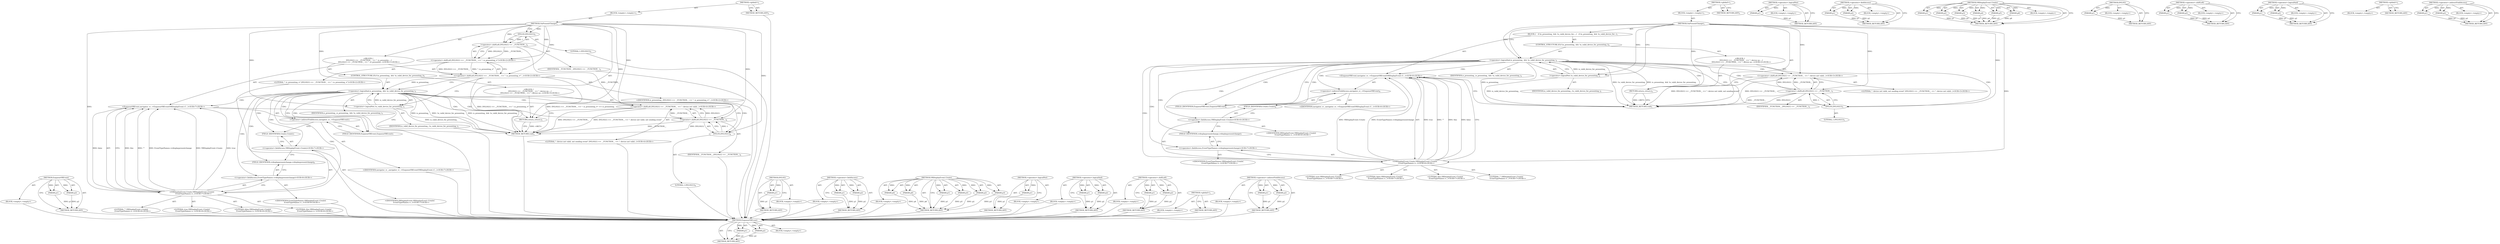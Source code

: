 digraph "&lt;operator&gt;.indirectFieldAccess" {
vulnerable_81 [label=<(METHOD,EnqueueVREvent)>];
vulnerable_82 [label=<(PARAM,p1)>];
vulnerable_83 [label=<(PARAM,p2)>];
vulnerable_84 [label=<(BLOCK,&lt;empty&gt;,&lt;empty&gt;)>];
vulnerable_85 [label=<(METHOD_RETURN,ANY)>];
vulnerable_6 [label=<(METHOD,&lt;global&gt;)<SUB>1</SUB>>];
vulnerable_7 [label=<(BLOCK,&lt;empty&gt;,&lt;empty&gt;)<SUB>1</SUB>>];
vulnerable_8 [label=<(METHOD,OnPresentChange)<SUB>1</SUB>>];
vulnerable_9 [label=<(BLOCK,{
   if (is_presenting_ &amp;&amp; !is_valid_device_for...,{
   if (is_presenting_ &amp;&amp; !is_valid_device_for...)<SUB>1</SUB>>];
vulnerable_10 [label=<(CONTROL_STRUCTURE,IF,if (is_presenting_ &amp;&amp; !is_valid_device_for_presenting_))<SUB>2</SUB>>];
vulnerable_11 [label=<(&lt;operator&gt;.logicalAnd,is_presenting_ &amp;&amp; !is_valid_device_for_presenting_)<SUB>2</SUB>>];
vulnerable_12 [label=<(IDENTIFIER,is_presenting_,is_presenting_ &amp;&amp; !is_valid_device_for_presenting_)<SUB>2</SUB>>];
vulnerable_13 [label=<(&lt;operator&gt;.logicalNot,!is_valid_device_for_presenting_)<SUB>2</SUB>>];
vulnerable_14 [label=<(IDENTIFIER,is_valid_device_for_presenting_,!is_valid_device_for_presenting_)<SUB>2</SUB>>];
vulnerable_15 [label="<(BLOCK,{
     DVLOG(1) &lt;&lt; __FUNCTION__ &lt;&lt; &quot;: device no...,{
     DVLOG(1) &lt;&lt; __FUNCTION__ &lt;&lt; &quot;: device no...)<SUB>2</SUB>>"];
vulnerable_16 [label="<(&lt;operator&gt;.shiftLeft,DVLOG(1) &lt;&lt; __FUNCTION__ &lt;&lt; &quot;: device not valid...)<SUB>3</SUB>>"];
vulnerable_17 [label=<(&lt;operator&gt;.shiftLeft,DVLOG(1) &lt;&lt; __FUNCTION__)<SUB>3</SUB>>];
vulnerable_18 [label=<(DVLOG,DVLOG(1))<SUB>3</SUB>>];
vulnerable_19 [label=<(LITERAL,1,DVLOG(1))<SUB>3</SUB>>];
vulnerable_20 [label=<(IDENTIFIER,__FUNCTION__,DVLOG(1) &lt;&lt; __FUNCTION__)<SUB>3</SUB>>];
vulnerable_21 [label="<(LITERAL,&quot;: device not valid, not sending event&quot;,DVLOG(1) &lt;&lt; __FUNCTION__ &lt;&lt; &quot;: device not valid...)<SUB>3</SUB>>"];
vulnerable_22 [label=<(RETURN,return;,return;)<SUB>4</SUB>>];
vulnerable_23 [label="<(EnqueueVREvent,navigator_vr_-&gt;EnqueueVREvent(VRDisplayEvent::C...)<SUB>6</SUB>>"];
vulnerable_24 [label=<(&lt;operator&gt;.indirectFieldAccess,navigator_vr_-&gt;EnqueueVREvent)<SUB>6</SUB>>];
vulnerable_25 [label="<(IDENTIFIER,navigator_vr_,navigator_vr_-&gt;EnqueueVREvent(VRDisplayEvent::C...)<SUB>6</SUB>>"];
vulnerable_26 [label=<(FIELD_IDENTIFIER,EnqueueVREvent,EnqueueVREvent)<SUB>6</SUB>>];
vulnerable_27 [label="<(VRDisplayEvent.Create,VRDisplayEvent::Create(
      EventTypeNames::v...)<SUB>6</SUB>>"];
vulnerable_28 [label="<(&lt;operator&gt;.fieldAccess,VRDisplayEvent::Create)<SUB>6</SUB>>"];
vulnerable_29 [label="<(IDENTIFIER,VRDisplayEvent,VRDisplayEvent::Create(
      EventTypeNames::v...)<SUB>6</SUB>>"];
vulnerable_30 [label=<(FIELD_IDENTIFIER,Create,Create)<SUB>6</SUB>>];
vulnerable_31 [label="<(&lt;operator&gt;.fieldAccess,EventTypeNames::vrdisplaypresentchange)<SUB>7</SUB>>"];
vulnerable_32 [label="<(IDENTIFIER,EventTypeNames,VRDisplayEvent::Create(
      EventTypeNames::v...)<SUB>7</SUB>>"];
vulnerable_33 [label=<(FIELD_IDENTIFIER,vrdisplaypresentchange,vrdisplaypresentchange)<SUB>7</SUB>>];
vulnerable_34 [label="<(LITERAL,true,VRDisplayEvent::Create(
      EventTypeNames::v...)<SUB>7</SUB>>"];
vulnerable_35 [label="<(LITERAL,false,VRDisplayEvent::Create(
      EventTypeNames::v...)<SUB>7</SUB>>"];
vulnerable_36 [label="<(LITERAL,this,VRDisplayEvent::Create(
      EventTypeNames::v...)<SUB>7</SUB>>"];
vulnerable_37 [label="<(LITERAL,&quot;&quot;,VRDisplayEvent::Create(
      EventTypeNames::v...)<SUB>7</SUB>>"];
vulnerable_38 [label=<(METHOD_RETURN,void)<SUB>1</SUB>>];
vulnerable_40 [label=<(METHOD_RETURN,ANY)<SUB>1</SUB>>];
vulnerable_68 [label=<(METHOD,&lt;operator&gt;.logicalNot)>];
vulnerable_69 [label=<(PARAM,p1)>];
vulnerable_70 [label=<(BLOCK,&lt;empty&gt;,&lt;empty&gt;)>];
vulnerable_71 [label=<(METHOD_RETURN,ANY)>];
vulnerable_100 [label=<(METHOD,&lt;operator&gt;.fieldAccess)>];
vulnerable_101 [label=<(PARAM,p1)>];
vulnerable_102 [label=<(PARAM,p2)>];
vulnerable_103 [label=<(BLOCK,&lt;empty&gt;,&lt;empty&gt;)>];
vulnerable_104 [label=<(METHOD_RETURN,ANY)>];
vulnerable_91 [label=<(METHOD,VRDisplayEvent.Create)>];
vulnerable_92 [label=<(PARAM,p1)>];
vulnerable_93 [label=<(PARAM,p2)>];
vulnerable_94 [label=<(PARAM,p3)>];
vulnerable_95 [label=<(PARAM,p4)>];
vulnerable_96 [label=<(PARAM,p5)>];
vulnerable_97 [label=<(PARAM,p6)>];
vulnerable_98 [label=<(BLOCK,&lt;empty&gt;,&lt;empty&gt;)>];
vulnerable_99 [label=<(METHOD_RETURN,ANY)>];
vulnerable_77 [label=<(METHOD,DVLOG)>];
vulnerable_78 [label=<(PARAM,p1)>];
vulnerable_79 [label=<(BLOCK,&lt;empty&gt;,&lt;empty&gt;)>];
vulnerable_80 [label=<(METHOD_RETURN,ANY)>];
vulnerable_72 [label=<(METHOD,&lt;operator&gt;.shiftLeft)>];
vulnerable_73 [label=<(PARAM,p1)>];
vulnerable_74 [label=<(PARAM,p2)>];
vulnerable_75 [label=<(BLOCK,&lt;empty&gt;,&lt;empty&gt;)>];
vulnerable_76 [label=<(METHOD_RETURN,ANY)>];
vulnerable_63 [label=<(METHOD,&lt;operator&gt;.logicalAnd)>];
vulnerable_64 [label=<(PARAM,p1)>];
vulnerable_65 [label=<(PARAM,p2)>];
vulnerable_66 [label=<(BLOCK,&lt;empty&gt;,&lt;empty&gt;)>];
vulnerable_67 [label=<(METHOD_RETURN,ANY)>];
vulnerable_57 [label=<(METHOD,&lt;global&gt;)<SUB>1</SUB>>];
vulnerable_58 [label=<(BLOCK,&lt;empty&gt;,&lt;empty&gt;)>];
vulnerable_59 [label=<(METHOD_RETURN,ANY)>];
vulnerable_86 [label=<(METHOD,&lt;operator&gt;.indirectFieldAccess)>];
vulnerable_87 [label=<(PARAM,p1)>];
vulnerable_88 [label=<(PARAM,p2)>];
vulnerable_89 [label=<(BLOCK,&lt;empty&gt;,&lt;empty&gt;)>];
vulnerable_90 [label=<(METHOD_RETURN,ANY)>];
fixed_91 [label=<(METHOD,EnqueueVREvent)>];
fixed_92 [label=<(PARAM,p1)>];
fixed_93 [label=<(PARAM,p2)>];
fixed_94 [label=<(BLOCK,&lt;empty&gt;,&lt;empty&gt;)>];
fixed_95 [label=<(METHOD_RETURN,ANY)>];
fixed_6 [label=<(METHOD,&lt;global&gt;)<SUB>1</SUB>>];
fixed_7 [label=<(BLOCK,&lt;empty&gt;,&lt;empty&gt;)<SUB>1</SUB>>];
fixed_8 [label=<(METHOD,OnPresentChange)<SUB>1</SUB>>];
fixed_9 [label="<(BLOCK,{
  DVLOG(1) &lt;&lt; __FUNCTION__ &lt;&lt; &quot;: is_presentin...,{
  DVLOG(1) &lt;&lt; __FUNCTION__ &lt;&lt; &quot;: is_presentin...)<SUB>1</SUB>>"];
fixed_10 [label="<(&lt;operator&gt;.shiftLeft,DVLOG(1) &lt;&lt; __FUNCTION__ &lt;&lt; &quot;: is_presenting_=&quot;...)<SUB>2</SUB>>"];
fixed_11 [label="<(&lt;operator&gt;.shiftLeft,DVLOG(1) &lt;&lt; __FUNCTION__ &lt;&lt; &quot;: is_presenting_=&quot;)<SUB>2</SUB>>"];
fixed_12 [label=<(&lt;operator&gt;.shiftLeft,DVLOG(1) &lt;&lt; __FUNCTION__)<SUB>2</SUB>>];
fixed_13 [label=<(DVLOG,DVLOG(1))<SUB>2</SUB>>];
fixed_14 [label=<(LITERAL,1,DVLOG(1))<SUB>2</SUB>>];
fixed_15 [label=<(IDENTIFIER,__FUNCTION__,DVLOG(1) &lt;&lt; __FUNCTION__)<SUB>2</SUB>>];
fixed_16 [label="<(LITERAL,&quot;: is_presenting_=&quot;,DVLOG(1) &lt;&lt; __FUNCTION__ &lt;&lt; &quot;: is_presenting_=&quot;)<SUB>2</SUB>>"];
fixed_17 [label="<(IDENTIFIER,is_presenting_,DVLOG(1) &lt;&lt; __FUNCTION__ &lt;&lt; &quot;: is_presenting_=&quot;...)<SUB>2</SUB>>"];
fixed_18 [label=<(CONTROL_STRUCTURE,IF,if (is_presenting_ &amp;&amp; !is_valid_device_for_presenting_))<SUB>3</SUB>>];
fixed_19 [label=<(&lt;operator&gt;.logicalAnd,is_presenting_ &amp;&amp; !is_valid_device_for_presenting_)<SUB>3</SUB>>];
fixed_20 [label=<(IDENTIFIER,is_presenting_,is_presenting_ &amp;&amp; !is_valid_device_for_presenting_)<SUB>3</SUB>>];
fixed_21 [label=<(&lt;operator&gt;.logicalNot,!is_valid_device_for_presenting_)<SUB>3</SUB>>];
fixed_22 [label=<(IDENTIFIER,is_valid_device_for_presenting_,!is_valid_device_for_presenting_)<SUB>3</SUB>>];
fixed_23 [label="<(BLOCK,{
     DVLOG(1) &lt;&lt; __FUNCTION__ &lt;&lt; &quot;: device no...,{
     DVLOG(1) &lt;&lt; __FUNCTION__ &lt;&lt; &quot;: device no...)<SUB>3</SUB>>"];
fixed_24 [label="<(&lt;operator&gt;.shiftLeft,DVLOG(1) &lt;&lt; __FUNCTION__ &lt;&lt; &quot;: device not valid...)<SUB>4</SUB>>"];
fixed_25 [label=<(&lt;operator&gt;.shiftLeft,DVLOG(1) &lt;&lt; __FUNCTION__)<SUB>4</SUB>>];
fixed_26 [label=<(DVLOG,DVLOG(1))<SUB>4</SUB>>];
fixed_27 [label=<(LITERAL,1,DVLOG(1))<SUB>4</SUB>>];
fixed_28 [label=<(IDENTIFIER,__FUNCTION__,DVLOG(1) &lt;&lt; __FUNCTION__)<SUB>4</SUB>>];
fixed_29 [label="<(LITERAL,&quot;: device not valid, not sending event&quot;,DVLOG(1) &lt;&lt; __FUNCTION__ &lt;&lt; &quot;: device not valid...)<SUB>4</SUB>>"];
fixed_30 [label=<(RETURN,return;,return;)<SUB>5</SUB>>];
fixed_31 [label="<(EnqueueVREvent,navigator_vr_-&gt;EnqueueVREvent(VRDisplayEvent::C...)<SUB>7</SUB>>"];
fixed_32 [label=<(&lt;operator&gt;.indirectFieldAccess,navigator_vr_-&gt;EnqueueVREvent)<SUB>7</SUB>>];
fixed_33 [label="<(IDENTIFIER,navigator_vr_,navigator_vr_-&gt;EnqueueVREvent(VRDisplayEvent::C...)<SUB>7</SUB>>"];
fixed_34 [label=<(FIELD_IDENTIFIER,EnqueueVREvent,EnqueueVREvent)<SUB>7</SUB>>];
fixed_35 [label="<(VRDisplayEvent.Create,VRDisplayEvent::Create(
      EventTypeNames::v...)<SUB>7</SUB>>"];
fixed_36 [label="<(&lt;operator&gt;.fieldAccess,VRDisplayEvent::Create)<SUB>7</SUB>>"];
fixed_37 [label="<(IDENTIFIER,VRDisplayEvent,VRDisplayEvent::Create(
      EventTypeNames::v...)<SUB>7</SUB>>"];
fixed_38 [label=<(FIELD_IDENTIFIER,Create,Create)<SUB>7</SUB>>];
fixed_39 [label="<(&lt;operator&gt;.fieldAccess,EventTypeNames::vrdisplaypresentchange)<SUB>8</SUB>>"];
fixed_40 [label="<(IDENTIFIER,EventTypeNames,VRDisplayEvent::Create(
      EventTypeNames::v...)<SUB>8</SUB>>"];
fixed_41 [label=<(FIELD_IDENTIFIER,vrdisplaypresentchange,vrdisplaypresentchange)<SUB>8</SUB>>];
fixed_42 [label="<(LITERAL,true,VRDisplayEvent::Create(
      EventTypeNames::v...)<SUB>8</SUB>>"];
fixed_43 [label="<(LITERAL,false,VRDisplayEvent::Create(
      EventTypeNames::v...)<SUB>8</SUB>>"];
fixed_44 [label="<(LITERAL,this,VRDisplayEvent::Create(
      EventTypeNames::v...)<SUB>8</SUB>>"];
fixed_45 [label="<(LITERAL,&quot;&quot;,VRDisplayEvent::Create(
      EventTypeNames::v...)<SUB>8</SUB>>"];
fixed_46 [label=<(METHOD_RETURN,void)<SUB>1</SUB>>];
fixed_48 [label=<(METHOD_RETURN,ANY)<SUB>1</SUB>>];
fixed_78 [label=<(METHOD,DVLOG)>];
fixed_79 [label=<(PARAM,p1)>];
fixed_80 [label=<(BLOCK,&lt;empty&gt;,&lt;empty&gt;)>];
fixed_81 [label=<(METHOD_RETURN,ANY)>];
fixed_110 [label=<(METHOD,&lt;operator&gt;.fieldAccess)>];
fixed_111 [label=<(PARAM,p1)>];
fixed_112 [label=<(PARAM,p2)>];
fixed_113 [label=<(BLOCK,&lt;empty&gt;,&lt;empty&gt;)>];
fixed_114 [label=<(METHOD_RETURN,ANY)>];
fixed_101 [label=<(METHOD,VRDisplayEvent.Create)>];
fixed_102 [label=<(PARAM,p1)>];
fixed_103 [label=<(PARAM,p2)>];
fixed_104 [label=<(PARAM,p3)>];
fixed_105 [label=<(PARAM,p4)>];
fixed_106 [label=<(PARAM,p5)>];
fixed_107 [label=<(PARAM,p6)>];
fixed_108 [label=<(BLOCK,&lt;empty&gt;,&lt;empty&gt;)>];
fixed_109 [label=<(METHOD_RETURN,ANY)>];
fixed_87 [label=<(METHOD,&lt;operator&gt;.logicalNot)>];
fixed_88 [label=<(PARAM,p1)>];
fixed_89 [label=<(BLOCK,&lt;empty&gt;,&lt;empty&gt;)>];
fixed_90 [label=<(METHOD_RETURN,ANY)>];
fixed_82 [label=<(METHOD,&lt;operator&gt;.logicalAnd)>];
fixed_83 [label=<(PARAM,p1)>];
fixed_84 [label=<(PARAM,p2)>];
fixed_85 [label=<(BLOCK,&lt;empty&gt;,&lt;empty&gt;)>];
fixed_86 [label=<(METHOD_RETURN,ANY)>];
fixed_73 [label=<(METHOD,&lt;operator&gt;.shiftLeft)>];
fixed_74 [label=<(PARAM,p1)>];
fixed_75 [label=<(PARAM,p2)>];
fixed_76 [label=<(BLOCK,&lt;empty&gt;,&lt;empty&gt;)>];
fixed_77 [label=<(METHOD_RETURN,ANY)>];
fixed_67 [label=<(METHOD,&lt;global&gt;)<SUB>1</SUB>>];
fixed_68 [label=<(BLOCK,&lt;empty&gt;,&lt;empty&gt;)>];
fixed_69 [label=<(METHOD_RETURN,ANY)>];
fixed_96 [label=<(METHOD,&lt;operator&gt;.indirectFieldAccess)>];
fixed_97 [label=<(PARAM,p1)>];
fixed_98 [label=<(PARAM,p2)>];
fixed_99 [label=<(BLOCK,&lt;empty&gt;,&lt;empty&gt;)>];
fixed_100 [label=<(METHOD_RETURN,ANY)>];
vulnerable_81 -> vulnerable_82  [key=0, label="AST: "];
vulnerable_81 -> vulnerable_82  [key=1, label="DDG: "];
vulnerable_81 -> vulnerable_84  [key=0, label="AST: "];
vulnerable_81 -> vulnerable_83  [key=0, label="AST: "];
vulnerable_81 -> vulnerable_83  [key=1, label="DDG: "];
vulnerable_81 -> vulnerable_85  [key=0, label="AST: "];
vulnerable_81 -> vulnerable_85  [key=1, label="CFG: "];
vulnerable_82 -> vulnerable_85  [key=0, label="DDG: p1"];
vulnerable_83 -> vulnerable_85  [key=0, label="DDG: p2"];
vulnerable_6 -> vulnerable_7  [key=0, label="AST: "];
vulnerable_6 -> vulnerable_40  [key=0, label="AST: "];
vulnerable_6 -> vulnerable_40  [key=1, label="CFG: "];
vulnerable_7 -> vulnerable_8  [key=0, label="AST: "];
vulnerable_8 -> vulnerable_9  [key=0, label="AST: "];
vulnerable_8 -> vulnerable_38  [key=0, label="AST: "];
vulnerable_8 -> vulnerable_11  [key=0, label="CFG: "];
vulnerable_8 -> vulnerable_11  [key=1, label="DDG: "];
vulnerable_8 -> vulnerable_13  [key=0, label="CFG: "];
vulnerable_8 -> vulnerable_13  [key=1, label="DDG: "];
vulnerable_8 -> vulnerable_22  [key=0, label="DDG: "];
vulnerable_8 -> vulnerable_27  [key=0, label="DDG: "];
vulnerable_8 -> vulnerable_16  [key=0, label="DDG: "];
vulnerable_8 -> vulnerable_17  [key=0, label="DDG: "];
vulnerable_8 -> vulnerable_18  [key=0, label="DDG: "];
vulnerable_9 -> vulnerable_10  [key=0, label="AST: "];
vulnerable_9 -> vulnerable_23  [key=0, label="AST: "];
vulnerable_10 -> vulnerable_11  [key=0, label="AST: "];
vulnerable_10 -> vulnerable_15  [key=0, label="AST: "];
vulnerable_11 -> vulnerable_12  [key=0, label="AST: "];
vulnerable_11 -> vulnerable_13  [key=0, label="AST: "];
vulnerable_11 -> vulnerable_18  [key=0, label="CFG: "];
vulnerable_11 -> vulnerable_18  [key=1, label="CDG: "];
vulnerable_11 -> vulnerable_26  [key=0, label="CFG: "];
vulnerable_11 -> vulnerable_26  [key=1, label="CDG: "];
vulnerable_11 -> vulnerable_38  [key=0, label="DDG: !is_valid_device_for_presenting_"];
vulnerable_11 -> vulnerable_38  [key=1, label="DDG: is_presenting_ &amp;&amp; !is_valid_device_for_presenting_"];
vulnerable_11 -> vulnerable_38  [key=2, label="DDG: is_presenting_"];
vulnerable_11 -> vulnerable_24  [key=0, label="CDG: "];
vulnerable_11 -> vulnerable_16  [key=0, label="CDG: "];
vulnerable_11 -> vulnerable_17  [key=0, label="CDG: "];
vulnerable_11 -> vulnerable_30  [key=0, label="CDG: "];
vulnerable_11 -> vulnerable_33  [key=0, label="CDG: "];
vulnerable_11 -> vulnerable_23  [key=0, label="CDG: "];
vulnerable_11 -> vulnerable_28  [key=0, label="CDG: "];
vulnerable_11 -> vulnerable_22  [key=0, label="CDG: "];
vulnerable_11 -> vulnerable_27  [key=0, label="CDG: "];
vulnerable_11 -> vulnerable_31  [key=0, label="CDG: "];
vulnerable_13 -> vulnerable_14  [key=0, label="AST: "];
vulnerable_13 -> vulnerable_11  [key=0, label="CFG: "];
vulnerable_13 -> vulnerable_11  [key=1, label="DDG: is_valid_device_for_presenting_"];
vulnerable_13 -> vulnerable_38  [key=0, label="DDG: is_valid_device_for_presenting_"];
vulnerable_15 -> vulnerable_16  [key=0, label="AST: "];
vulnerable_15 -> vulnerable_22  [key=0, label="AST: "];
vulnerable_16 -> vulnerable_17  [key=0, label="AST: "];
vulnerable_16 -> vulnerable_21  [key=0, label="AST: "];
vulnerable_16 -> vulnerable_22  [key=0, label="CFG: "];
vulnerable_16 -> vulnerable_38  [key=0, label="DDG: DVLOG(1) &lt;&lt; __FUNCTION__"];
vulnerable_16 -> vulnerable_38  [key=1, label="DDG: DVLOG(1) &lt;&lt; __FUNCTION__ &lt;&lt; &quot;: device not valid, not sending event&quot;"];
vulnerable_17 -> vulnerable_18  [key=0, label="AST: "];
vulnerable_17 -> vulnerable_20  [key=0, label="AST: "];
vulnerable_17 -> vulnerable_16  [key=0, label="CFG: "];
vulnerable_17 -> vulnerable_16  [key=1, label="DDG: DVLOG(1)"];
vulnerable_17 -> vulnerable_16  [key=2, label="DDG: __FUNCTION__"];
vulnerable_17 -> vulnerable_38  [key=0, label="DDG: DVLOG(1)"];
vulnerable_17 -> vulnerable_38  [key=1, label="DDG: __FUNCTION__"];
vulnerable_18 -> vulnerable_19  [key=0, label="AST: "];
vulnerable_18 -> vulnerable_17  [key=0, label="CFG: "];
vulnerable_18 -> vulnerable_17  [key=1, label="DDG: 1"];
vulnerable_22 -> vulnerable_38  [key=0, label="CFG: "];
vulnerable_22 -> vulnerable_38  [key=1, label="DDG: &lt;RET&gt;"];
vulnerable_23 -> vulnerable_24  [key=0, label="AST: "];
vulnerable_23 -> vulnerable_27  [key=0, label="AST: "];
vulnerable_23 -> vulnerable_38  [key=0, label="CFG: "];
vulnerable_24 -> vulnerable_25  [key=0, label="AST: "];
vulnerable_24 -> vulnerable_26  [key=0, label="AST: "];
vulnerable_24 -> vulnerable_30  [key=0, label="CFG: "];
vulnerable_26 -> vulnerable_24  [key=0, label="CFG: "];
vulnerable_27 -> vulnerable_28  [key=0, label="AST: "];
vulnerable_27 -> vulnerable_31  [key=0, label="AST: "];
vulnerable_27 -> vulnerable_34  [key=0, label="AST: "];
vulnerable_27 -> vulnerable_35  [key=0, label="AST: "];
vulnerable_27 -> vulnerable_36  [key=0, label="AST: "];
vulnerable_27 -> vulnerable_37  [key=0, label="AST: "];
vulnerable_27 -> vulnerable_23  [key=0, label="CFG: "];
vulnerable_27 -> vulnerable_23  [key=1, label="DDG: this"];
vulnerable_27 -> vulnerable_23  [key=2, label="DDG: true"];
vulnerable_27 -> vulnerable_23  [key=3, label="DDG: &quot;&quot;"];
vulnerable_27 -> vulnerable_23  [key=4, label="DDG: false"];
vulnerable_27 -> vulnerable_23  [key=5, label="DDG: VRDisplayEvent::Create"];
vulnerable_27 -> vulnerable_23  [key=6, label="DDG: EventTypeNames::vrdisplaypresentchange"];
vulnerable_28 -> vulnerable_29  [key=0, label="AST: "];
vulnerable_28 -> vulnerable_30  [key=0, label="AST: "];
vulnerable_28 -> vulnerable_33  [key=0, label="CFG: "];
vulnerable_30 -> vulnerable_28  [key=0, label="CFG: "];
vulnerable_31 -> vulnerable_32  [key=0, label="AST: "];
vulnerable_31 -> vulnerable_33  [key=0, label="AST: "];
vulnerable_31 -> vulnerable_27  [key=0, label="CFG: "];
vulnerable_33 -> vulnerable_31  [key=0, label="CFG: "];
vulnerable_68 -> vulnerable_69  [key=0, label="AST: "];
vulnerable_68 -> vulnerable_69  [key=1, label="DDG: "];
vulnerable_68 -> vulnerable_70  [key=0, label="AST: "];
vulnerable_68 -> vulnerable_71  [key=0, label="AST: "];
vulnerable_68 -> vulnerable_71  [key=1, label="CFG: "];
vulnerable_69 -> vulnerable_71  [key=0, label="DDG: p1"];
vulnerable_100 -> vulnerable_101  [key=0, label="AST: "];
vulnerable_100 -> vulnerable_101  [key=1, label="DDG: "];
vulnerable_100 -> vulnerable_103  [key=0, label="AST: "];
vulnerable_100 -> vulnerable_102  [key=0, label="AST: "];
vulnerable_100 -> vulnerable_102  [key=1, label="DDG: "];
vulnerable_100 -> vulnerable_104  [key=0, label="AST: "];
vulnerable_100 -> vulnerable_104  [key=1, label="CFG: "];
vulnerable_101 -> vulnerable_104  [key=0, label="DDG: p1"];
vulnerable_102 -> vulnerable_104  [key=0, label="DDG: p2"];
vulnerable_91 -> vulnerable_92  [key=0, label="AST: "];
vulnerable_91 -> vulnerable_92  [key=1, label="DDG: "];
vulnerable_91 -> vulnerable_98  [key=0, label="AST: "];
vulnerable_91 -> vulnerable_93  [key=0, label="AST: "];
vulnerable_91 -> vulnerable_93  [key=1, label="DDG: "];
vulnerable_91 -> vulnerable_99  [key=0, label="AST: "];
vulnerable_91 -> vulnerable_99  [key=1, label="CFG: "];
vulnerable_91 -> vulnerable_94  [key=0, label="AST: "];
vulnerable_91 -> vulnerable_94  [key=1, label="DDG: "];
vulnerable_91 -> vulnerable_95  [key=0, label="AST: "];
vulnerable_91 -> vulnerable_95  [key=1, label="DDG: "];
vulnerable_91 -> vulnerable_96  [key=0, label="AST: "];
vulnerable_91 -> vulnerable_96  [key=1, label="DDG: "];
vulnerable_91 -> vulnerable_97  [key=0, label="AST: "];
vulnerable_91 -> vulnerable_97  [key=1, label="DDG: "];
vulnerable_92 -> vulnerable_99  [key=0, label="DDG: p1"];
vulnerable_93 -> vulnerable_99  [key=0, label="DDG: p2"];
vulnerable_94 -> vulnerable_99  [key=0, label="DDG: p3"];
vulnerable_95 -> vulnerable_99  [key=0, label="DDG: p4"];
vulnerable_96 -> vulnerable_99  [key=0, label="DDG: p5"];
vulnerable_97 -> vulnerable_99  [key=0, label="DDG: p6"];
vulnerable_77 -> vulnerable_78  [key=0, label="AST: "];
vulnerable_77 -> vulnerable_78  [key=1, label="DDG: "];
vulnerable_77 -> vulnerable_79  [key=0, label="AST: "];
vulnerable_77 -> vulnerable_80  [key=0, label="AST: "];
vulnerable_77 -> vulnerable_80  [key=1, label="CFG: "];
vulnerable_78 -> vulnerable_80  [key=0, label="DDG: p1"];
vulnerable_72 -> vulnerable_73  [key=0, label="AST: "];
vulnerable_72 -> vulnerable_73  [key=1, label="DDG: "];
vulnerable_72 -> vulnerable_75  [key=0, label="AST: "];
vulnerable_72 -> vulnerable_74  [key=0, label="AST: "];
vulnerable_72 -> vulnerable_74  [key=1, label="DDG: "];
vulnerable_72 -> vulnerable_76  [key=0, label="AST: "];
vulnerable_72 -> vulnerable_76  [key=1, label="CFG: "];
vulnerable_73 -> vulnerable_76  [key=0, label="DDG: p1"];
vulnerable_74 -> vulnerable_76  [key=0, label="DDG: p2"];
vulnerable_63 -> vulnerable_64  [key=0, label="AST: "];
vulnerable_63 -> vulnerable_64  [key=1, label="DDG: "];
vulnerable_63 -> vulnerable_66  [key=0, label="AST: "];
vulnerable_63 -> vulnerable_65  [key=0, label="AST: "];
vulnerable_63 -> vulnerable_65  [key=1, label="DDG: "];
vulnerable_63 -> vulnerable_67  [key=0, label="AST: "];
vulnerable_63 -> vulnerable_67  [key=1, label="CFG: "];
vulnerable_64 -> vulnerable_67  [key=0, label="DDG: p1"];
vulnerable_65 -> vulnerable_67  [key=0, label="DDG: p2"];
vulnerable_57 -> vulnerable_58  [key=0, label="AST: "];
vulnerable_57 -> vulnerable_59  [key=0, label="AST: "];
vulnerable_57 -> vulnerable_59  [key=1, label="CFG: "];
vulnerable_86 -> vulnerable_87  [key=0, label="AST: "];
vulnerable_86 -> vulnerable_87  [key=1, label="DDG: "];
vulnerable_86 -> vulnerable_89  [key=0, label="AST: "];
vulnerable_86 -> vulnerable_88  [key=0, label="AST: "];
vulnerable_86 -> vulnerable_88  [key=1, label="DDG: "];
vulnerable_86 -> vulnerable_90  [key=0, label="AST: "];
vulnerable_86 -> vulnerable_90  [key=1, label="CFG: "];
vulnerable_87 -> vulnerable_90  [key=0, label="DDG: p1"];
vulnerable_88 -> vulnerable_90  [key=0, label="DDG: p2"];
fixed_91 -> fixed_92  [key=0, label="AST: "];
fixed_91 -> fixed_92  [key=1, label="DDG: "];
fixed_91 -> fixed_94  [key=0, label="AST: "];
fixed_91 -> fixed_93  [key=0, label="AST: "];
fixed_91 -> fixed_93  [key=1, label="DDG: "];
fixed_91 -> fixed_95  [key=0, label="AST: "];
fixed_91 -> fixed_95  [key=1, label="CFG: "];
fixed_92 -> fixed_95  [key=0, label="DDG: p1"];
fixed_93 -> fixed_95  [key=0, label="DDG: p2"];
fixed_94 -> vulnerable_81  [key=0];
fixed_95 -> vulnerable_81  [key=0];
fixed_6 -> fixed_7  [key=0, label="AST: "];
fixed_6 -> fixed_48  [key=0, label="AST: "];
fixed_6 -> fixed_48  [key=1, label="CFG: "];
fixed_7 -> fixed_8  [key=0, label="AST: "];
fixed_8 -> fixed_9  [key=0, label="AST: "];
fixed_8 -> fixed_46  [key=0, label="AST: "];
fixed_8 -> fixed_13  [key=0, label="CFG: "];
fixed_8 -> fixed_13  [key=1, label="DDG: "];
fixed_8 -> fixed_10  [key=0, label="DDG: "];
fixed_8 -> fixed_11  [key=0, label="DDG: "];
fixed_8 -> fixed_19  [key=0, label="DDG: "];
fixed_8 -> fixed_30  [key=0, label="DDG: "];
fixed_8 -> fixed_35  [key=0, label="DDG: "];
fixed_8 -> fixed_12  [key=0, label="DDG: "];
fixed_8 -> fixed_21  [key=0, label="DDG: "];
fixed_8 -> fixed_24  [key=0, label="DDG: "];
fixed_8 -> fixed_25  [key=0, label="DDG: "];
fixed_8 -> fixed_26  [key=0, label="DDG: "];
fixed_9 -> fixed_10  [key=0, label="AST: "];
fixed_9 -> fixed_18  [key=0, label="AST: "];
fixed_9 -> fixed_31  [key=0, label="AST: "];
fixed_10 -> fixed_11  [key=0, label="AST: "];
fixed_10 -> fixed_17  [key=0, label="AST: "];
fixed_10 -> fixed_19  [key=0, label="CFG: "];
fixed_10 -> fixed_19  [key=1, label="DDG: is_presenting_"];
fixed_10 -> fixed_21  [key=0, label="CFG: "];
fixed_10 -> fixed_46  [key=0, label="DDG: DVLOG(1) &lt;&lt; __FUNCTION__ &lt;&lt; &quot;: is_presenting_=&quot;"];
fixed_10 -> fixed_46  [key=1, label="DDG: DVLOG(1) &lt;&lt; __FUNCTION__ &lt;&lt; &quot;: is_presenting_=&quot; &lt;&lt; is_presenting_"];
fixed_11 -> fixed_12  [key=0, label="AST: "];
fixed_11 -> fixed_16  [key=0, label="AST: "];
fixed_11 -> fixed_10  [key=0, label="CFG: "];
fixed_11 -> fixed_10  [key=1, label="DDG: DVLOG(1) &lt;&lt; __FUNCTION__"];
fixed_11 -> fixed_10  [key=2, label="DDG: &quot;: is_presenting_=&quot;"];
fixed_12 -> fixed_13  [key=0, label="AST: "];
fixed_12 -> fixed_15  [key=0, label="AST: "];
fixed_12 -> fixed_11  [key=0, label="CFG: "];
fixed_12 -> fixed_11  [key=1, label="DDG: DVLOG(1)"];
fixed_12 -> fixed_11  [key=2, label="DDG: __FUNCTION__"];
fixed_12 -> fixed_25  [key=0, label="DDG: __FUNCTION__"];
fixed_13 -> fixed_14  [key=0, label="AST: "];
fixed_13 -> fixed_12  [key=0, label="CFG: "];
fixed_13 -> fixed_12  [key=1, label="DDG: 1"];
fixed_14 -> vulnerable_81  [key=0];
fixed_15 -> vulnerable_81  [key=0];
fixed_16 -> vulnerable_81  [key=0];
fixed_17 -> vulnerable_81  [key=0];
fixed_18 -> fixed_19  [key=0, label="AST: "];
fixed_18 -> fixed_23  [key=0, label="AST: "];
fixed_19 -> fixed_20  [key=0, label="AST: "];
fixed_19 -> fixed_21  [key=0, label="AST: "];
fixed_19 -> fixed_26  [key=0, label="CFG: "];
fixed_19 -> fixed_26  [key=1, label="CDG: "];
fixed_19 -> fixed_34  [key=0, label="CFG: "];
fixed_19 -> fixed_34  [key=1, label="CDG: "];
fixed_19 -> fixed_46  [key=0, label="DDG: is_presenting_"];
fixed_19 -> fixed_46  [key=1, label="DDG: !is_valid_device_for_presenting_"];
fixed_19 -> fixed_46  [key=2, label="DDG: is_presenting_ &amp;&amp; !is_valid_device_for_presenting_"];
fixed_19 -> fixed_24  [key=0, label="CDG: "];
fixed_19 -> fixed_30  [key=0, label="CDG: "];
fixed_19 -> fixed_32  [key=0, label="CDG: "];
fixed_19 -> fixed_36  [key=0, label="CDG: "];
fixed_19 -> fixed_38  [key=0, label="CDG: "];
fixed_19 -> fixed_25  [key=0, label="CDG: "];
fixed_19 -> fixed_41  [key=0, label="CDG: "];
fixed_19 -> fixed_35  [key=0, label="CDG: "];
fixed_19 -> fixed_39  [key=0, label="CDG: "];
fixed_19 -> fixed_31  [key=0, label="CDG: "];
fixed_20 -> vulnerable_81  [key=0];
fixed_21 -> fixed_22  [key=0, label="AST: "];
fixed_21 -> fixed_19  [key=0, label="CFG: "];
fixed_21 -> fixed_19  [key=1, label="DDG: is_valid_device_for_presenting_"];
fixed_21 -> fixed_46  [key=0, label="DDG: is_valid_device_for_presenting_"];
fixed_22 -> vulnerable_81  [key=0];
fixed_23 -> fixed_24  [key=0, label="AST: "];
fixed_23 -> fixed_30  [key=0, label="AST: "];
fixed_24 -> fixed_25  [key=0, label="AST: "];
fixed_24 -> fixed_29  [key=0, label="AST: "];
fixed_24 -> fixed_30  [key=0, label="CFG: "];
fixed_24 -> fixed_46  [key=0, label="DDG: DVLOG(1) &lt;&lt; __FUNCTION__"];
fixed_24 -> fixed_46  [key=1, label="DDG: DVLOG(1) &lt;&lt; __FUNCTION__ &lt;&lt; &quot;: device not valid, not sending event&quot;"];
fixed_25 -> fixed_26  [key=0, label="AST: "];
fixed_25 -> fixed_28  [key=0, label="AST: "];
fixed_25 -> fixed_24  [key=0, label="CFG: "];
fixed_25 -> fixed_24  [key=1, label="DDG: DVLOG(1)"];
fixed_25 -> fixed_24  [key=2, label="DDG: __FUNCTION__"];
fixed_25 -> fixed_46  [key=0, label="DDG: DVLOG(1)"];
fixed_25 -> fixed_46  [key=1, label="DDG: __FUNCTION__"];
fixed_26 -> fixed_27  [key=0, label="AST: "];
fixed_26 -> fixed_25  [key=0, label="CFG: "];
fixed_26 -> fixed_25  [key=1, label="DDG: 1"];
fixed_27 -> vulnerable_81  [key=0];
fixed_28 -> vulnerable_81  [key=0];
fixed_29 -> vulnerable_81  [key=0];
fixed_30 -> fixed_46  [key=0, label="CFG: "];
fixed_30 -> fixed_46  [key=1, label="DDG: &lt;RET&gt;"];
fixed_31 -> fixed_32  [key=0, label="AST: "];
fixed_31 -> fixed_35  [key=0, label="AST: "];
fixed_31 -> fixed_46  [key=0, label="CFG: "];
fixed_32 -> fixed_33  [key=0, label="AST: "];
fixed_32 -> fixed_34  [key=0, label="AST: "];
fixed_32 -> fixed_38  [key=0, label="CFG: "];
fixed_33 -> vulnerable_81  [key=0];
fixed_34 -> fixed_32  [key=0, label="CFG: "];
fixed_35 -> fixed_36  [key=0, label="AST: "];
fixed_35 -> fixed_39  [key=0, label="AST: "];
fixed_35 -> fixed_42  [key=0, label="AST: "];
fixed_35 -> fixed_43  [key=0, label="AST: "];
fixed_35 -> fixed_44  [key=0, label="AST: "];
fixed_35 -> fixed_45  [key=0, label="AST: "];
fixed_35 -> fixed_31  [key=0, label="CFG: "];
fixed_35 -> fixed_31  [key=1, label="DDG: this"];
fixed_35 -> fixed_31  [key=2, label="DDG: &quot;&quot;"];
fixed_35 -> fixed_31  [key=3, label="DDG: EventTypeNames::vrdisplaypresentchange"];
fixed_35 -> fixed_31  [key=4, label="DDG: VRDisplayEvent::Create"];
fixed_35 -> fixed_31  [key=5, label="DDG: true"];
fixed_35 -> fixed_31  [key=6, label="DDG: false"];
fixed_36 -> fixed_37  [key=0, label="AST: "];
fixed_36 -> fixed_38  [key=0, label="AST: "];
fixed_36 -> fixed_41  [key=0, label="CFG: "];
fixed_37 -> vulnerable_81  [key=0];
fixed_38 -> fixed_36  [key=0, label="CFG: "];
fixed_39 -> fixed_40  [key=0, label="AST: "];
fixed_39 -> fixed_41  [key=0, label="AST: "];
fixed_39 -> fixed_35  [key=0, label="CFG: "];
fixed_40 -> vulnerable_81  [key=0];
fixed_41 -> fixed_39  [key=0, label="CFG: "];
fixed_42 -> vulnerable_81  [key=0];
fixed_43 -> vulnerable_81  [key=0];
fixed_44 -> vulnerable_81  [key=0];
fixed_45 -> vulnerable_81  [key=0];
fixed_46 -> vulnerable_81  [key=0];
fixed_48 -> vulnerable_81  [key=0];
fixed_78 -> fixed_79  [key=0, label="AST: "];
fixed_78 -> fixed_79  [key=1, label="DDG: "];
fixed_78 -> fixed_80  [key=0, label="AST: "];
fixed_78 -> fixed_81  [key=0, label="AST: "];
fixed_78 -> fixed_81  [key=1, label="CFG: "];
fixed_79 -> fixed_81  [key=0, label="DDG: p1"];
fixed_80 -> vulnerable_81  [key=0];
fixed_81 -> vulnerable_81  [key=0];
fixed_110 -> fixed_111  [key=0, label="AST: "];
fixed_110 -> fixed_111  [key=1, label="DDG: "];
fixed_110 -> fixed_113  [key=0, label="AST: "];
fixed_110 -> fixed_112  [key=0, label="AST: "];
fixed_110 -> fixed_112  [key=1, label="DDG: "];
fixed_110 -> fixed_114  [key=0, label="AST: "];
fixed_110 -> fixed_114  [key=1, label="CFG: "];
fixed_111 -> fixed_114  [key=0, label="DDG: p1"];
fixed_112 -> fixed_114  [key=0, label="DDG: p2"];
fixed_113 -> vulnerable_81  [key=0];
fixed_114 -> vulnerable_81  [key=0];
fixed_101 -> fixed_102  [key=0, label="AST: "];
fixed_101 -> fixed_102  [key=1, label="DDG: "];
fixed_101 -> fixed_108  [key=0, label="AST: "];
fixed_101 -> fixed_103  [key=0, label="AST: "];
fixed_101 -> fixed_103  [key=1, label="DDG: "];
fixed_101 -> fixed_109  [key=0, label="AST: "];
fixed_101 -> fixed_109  [key=1, label="CFG: "];
fixed_101 -> fixed_104  [key=0, label="AST: "];
fixed_101 -> fixed_104  [key=1, label="DDG: "];
fixed_101 -> fixed_105  [key=0, label="AST: "];
fixed_101 -> fixed_105  [key=1, label="DDG: "];
fixed_101 -> fixed_106  [key=0, label="AST: "];
fixed_101 -> fixed_106  [key=1, label="DDG: "];
fixed_101 -> fixed_107  [key=0, label="AST: "];
fixed_101 -> fixed_107  [key=1, label="DDG: "];
fixed_102 -> fixed_109  [key=0, label="DDG: p1"];
fixed_103 -> fixed_109  [key=0, label="DDG: p2"];
fixed_104 -> fixed_109  [key=0, label="DDG: p3"];
fixed_105 -> fixed_109  [key=0, label="DDG: p4"];
fixed_106 -> fixed_109  [key=0, label="DDG: p5"];
fixed_107 -> fixed_109  [key=0, label="DDG: p6"];
fixed_108 -> vulnerable_81  [key=0];
fixed_109 -> vulnerable_81  [key=0];
fixed_87 -> fixed_88  [key=0, label="AST: "];
fixed_87 -> fixed_88  [key=1, label="DDG: "];
fixed_87 -> fixed_89  [key=0, label="AST: "];
fixed_87 -> fixed_90  [key=0, label="AST: "];
fixed_87 -> fixed_90  [key=1, label="CFG: "];
fixed_88 -> fixed_90  [key=0, label="DDG: p1"];
fixed_89 -> vulnerable_81  [key=0];
fixed_90 -> vulnerable_81  [key=0];
fixed_82 -> fixed_83  [key=0, label="AST: "];
fixed_82 -> fixed_83  [key=1, label="DDG: "];
fixed_82 -> fixed_85  [key=0, label="AST: "];
fixed_82 -> fixed_84  [key=0, label="AST: "];
fixed_82 -> fixed_84  [key=1, label="DDG: "];
fixed_82 -> fixed_86  [key=0, label="AST: "];
fixed_82 -> fixed_86  [key=1, label="CFG: "];
fixed_83 -> fixed_86  [key=0, label="DDG: p1"];
fixed_84 -> fixed_86  [key=0, label="DDG: p2"];
fixed_85 -> vulnerable_81  [key=0];
fixed_86 -> vulnerable_81  [key=0];
fixed_73 -> fixed_74  [key=0, label="AST: "];
fixed_73 -> fixed_74  [key=1, label="DDG: "];
fixed_73 -> fixed_76  [key=0, label="AST: "];
fixed_73 -> fixed_75  [key=0, label="AST: "];
fixed_73 -> fixed_75  [key=1, label="DDG: "];
fixed_73 -> fixed_77  [key=0, label="AST: "];
fixed_73 -> fixed_77  [key=1, label="CFG: "];
fixed_74 -> fixed_77  [key=0, label="DDG: p1"];
fixed_75 -> fixed_77  [key=0, label="DDG: p2"];
fixed_76 -> vulnerable_81  [key=0];
fixed_77 -> vulnerable_81  [key=0];
fixed_67 -> fixed_68  [key=0, label="AST: "];
fixed_67 -> fixed_69  [key=0, label="AST: "];
fixed_67 -> fixed_69  [key=1, label="CFG: "];
fixed_68 -> vulnerable_81  [key=0];
fixed_69 -> vulnerable_81  [key=0];
fixed_96 -> fixed_97  [key=0, label="AST: "];
fixed_96 -> fixed_97  [key=1, label="DDG: "];
fixed_96 -> fixed_99  [key=0, label="AST: "];
fixed_96 -> fixed_98  [key=0, label="AST: "];
fixed_96 -> fixed_98  [key=1, label="DDG: "];
fixed_96 -> fixed_100  [key=0, label="AST: "];
fixed_96 -> fixed_100  [key=1, label="CFG: "];
fixed_97 -> fixed_100  [key=0, label="DDG: p1"];
fixed_98 -> fixed_100  [key=0, label="DDG: p2"];
fixed_99 -> vulnerable_81  [key=0];
fixed_100 -> vulnerable_81  [key=0];
}
